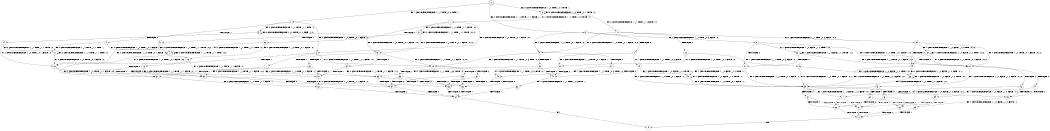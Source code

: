 digraph BCG {
size = "7, 10.5";
center = TRUE;
node [shape = circle];
0 [peripheries = 2];
0 -> 1 [label = "EX !1 !ATOMIC_EXCH_BRANCH (1, +1, TRUE, +0, 3, TRUE) !::"];
0 -> 2 [label = "EX !2 !ATOMIC_EXCH_BRANCH (1, +1, TRUE, +1, 1, FALSE) !::"];
0 -> 3 [label = "EX !0 !ATOMIC_EXCH_BRANCH (1, +0, TRUE, +0, 1, TRUE) !::"];
1 -> 4 [label = "TERMINATE !1"];
1 -> 5 [label = "EX !2 !ATOMIC_EXCH_BRANCH (1, +1, TRUE, +1, 1, TRUE) !:1:"];
1 -> 6 [label = "EX !0 !ATOMIC_EXCH_BRANCH (1, +0, TRUE, +0, 1, FALSE) !:1:"];
2 -> 7 [label = "TERMINATE !2"];
2 -> 8 [label = "EX !1 !ATOMIC_EXCH_BRANCH (1, +1, TRUE, +0, 3, FALSE) !:2:"];
2 -> 9 [label = "EX !0 !ATOMIC_EXCH_BRANCH (1, +0, TRUE, +0, 1, FALSE) !:2:"];
3 -> 10 [label = "EX !1 !ATOMIC_EXCH_BRANCH (1, +1, TRUE, +0, 3, TRUE) !:0:"];
3 -> 11 [label = "EX !2 !ATOMIC_EXCH_BRANCH (1, +1, TRUE, +1, 1, FALSE) !:0:"];
3 -> 3 [label = "EX !0 !ATOMIC_EXCH_BRANCH (1, +0, TRUE, +0, 1, TRUE) !:0:"];
4 -> 12 [label = "EX !2 !ATOMIC_EXCH_BRANCH (1, +1, TRUE, +1, 1, TRUE) !::"];
4 -> 13 [label = "EX !0 !ATOMIC_EXCH_BRANCH (1, +0, TRUE, +0, 1, FALSE) !::"];
5 -> 14 [label = "TERMINATE !1"];
5 -> 15 [label = "EX !0 !ATOMIC_EXCH_BRANCH (1, +0, TRUE, +0, 1, FALSE) !:1:2:"];
5 -> 5 [label = "EX !2 !ATOMIC_EXCH_BRANCH (1, +1, TRUE, +1, 1, TRUE) !:1:2:"];
6 -> 16 [label = "TERMINATE !1"];
6 -> 17 [label = "TERMINATE !0"];
6 -> 18 [label = "EX !2 !ATOMIC_EXCH_BRANCH (1, +1, TRUE, +1, 1, FALSE) !:0:1:"];
7 -> 19 [label = "EX !1 !ATOMIC_EXCH_BRANCH (1, +1, TRUE, +0, 3, FALSE) !::"];
7 -> 20 [label = "EX !0 !ATOMIC_EXCH_BRANCH (1, +0, TRUE, +0, 1, FALSE) !::"];
8 -> 21 [label = "TERMINATE !2"];
8 -> 22 [label = "EX !0 !ATOMIC_EXCH_BRANCH (1, +0, TRUE, +0, 1, FALSE) !:1:2:"];
8 -> 23 [label = "EX !1 !ATOMIC_EXCH_BRANCH (1, +0, FALSE, +1, 2, TRUE) !:1:2:"];
9 -> 24 [label = "TERMINATE !2"];
9 -> 25 [label = "TERMINATE !0"];
9 -> 18 [label = "EX !1 !ATOMIC_EXCH_BRANCH (1, +1, TRUE, +0, 3, TRUE) !:0:2:"];
10 -> 26 [label = "TERMINATE !1"];
10 -> 27 [label = "EX !2 !ATOMIC_EXCH_BRANCH (1, +1, TRUE, +1, 1, TRUE) !:0:1:"];
10 -> 6 [label = "EX !0 !ATOMIC_EXCH_BRANCH (1, +0, TRUE, +0, 1, FALSE) !:0:1:"];
11 -> 28 [label = "TERMINATE !2"];
11 -> 29 [label = "EX !1 !ATOMIC_EXCH_BRANCH (1, +1, TRUE, +0, 3, FALSE) !:0:2:"];
11 -> 9 [label = "EX !0 !ATOMIC_EXCH_BRANCH (1, +0, TRUE, +0, 1, FALSE) !:0:2:"];
12 -> 30 [label = "EX !0 !ATOMIC_EXCH_BRANCH (1, +0, TRUE, +0, 1, FALSE) !:2:"];
12 -> 12 [label = "EX !2 !ATOMIC_EXCH_BRANCH (1, +1, TRUE, +1, 1, TRUE) !:2:"];
13 -> 31 [label = "TERMINATE !0"];
13 -> 32 [label = "EX !2 !ATOMIC_EXCH_BRANCH (1, +1, TRUE, +1, 1, FALSE) !:0:"];
14 -> 12 [label = "EX !2 !ATOMIC_EXCH_BRANCH (1, +1, TRUE, +1, 1, TRUE) !:2:"];
14 -> 30 [label = "EX !0 !ATOMIC_EXCH_BRANCH (1, +0, TRUE, +0, 1, FALSE) !:2:"];
15 -> 33 [label = "TERMINATE !1"];
15 -> 34 [label = "TERMINATE !0"];
15 -> 18 [label = "EX !2 !ATOMIC_EXCH_BRANCH (1, +1, TRUE, +1, 1, FALSE) !:0:1:2:"];
16 -> 31 [label = "TERMINATE !0"];
16 -> 32 [label = "EX !2 !ATOMIC_EXCH_BRANCH (1, +1, TRUE, +1, 1, FALSE) !:0:"];
17 -> 31 [label = "TERMINATE !1"];
17 -> 35 [label = "EX !2 !ATOMIC_EXCH_BRANCH (1, +1, TRUE, +1, 1, FALSE) !:1:"];
18 -> 36 [label = "TERMINATE !1"];
18 -> 37 [label = "TERMINATE !2"];
18 -> 38 [label = "TERMINATE !0"];
19 -> 39 [label = "EX !0 !ATOMIC_EXCH_BRANCH (1, +0, TRUE, +0, 1, FALSE) !:1:"];
19 -> 40 [label = "EX !1 !ATOMIC_EXCH_BRANCH (1, +0, FALSE, +1, 2, TRUE) !:1:"];
20 -> 41 [label = "TERMINATE !0"];
20 -> 42 [label = "EX !1 !ATOMIC_EXCH_BRANCH (1, +1, TRUE, +0, 3, TRUE) !:0:"];
21 -> 40 [label = "EX !1 !ATOMIC_EXCH_BRANCH (1, +0, FALSE, +1, 2, TRUE) !:1:"];
21 -> 39 [label = "EX !0 !ATOMIC_EXCH_BRANCH (1, +0, TRUE, +0, 1, FALSE) !:1:"];
22 -> 43 [label = "TERMINATE !2"];
22 -> 44 [label = "TERMINATE !0"];
22 -> 45 [label = "EX !1 !ATOMIC_EXCH_BRANCH (1, +0, FALSE, +1, 2, FALSE) !:0:1:2:"];
23 -> 21 [label = "TERMINATE !2"];
23 -> 22 [label = "EX !0 !ATOMIC_EXCH_BRANCH (1, +0, TRUE, +0, 1, FALSE) !:1:2:"];
23 -> 23 [label = "EX !1 !ATOMIC_EXCH_BRANCH (1, +0, FALSE, +1, 2, TRUE) !:1:2:"];
24 -> 41 [label = "TERMINATE !0"];
24 -> 42 [label = "EX !1 !ATOMIC_EXCH_BRANCH (1, +1, TRUE, +0, 3, TRUE) !:0:"];
25 -> 41 [label = "TERMINATE !2"];
25 -> 35 [label = "EX !1 !ATOMIC_EXCH_BRANCH (1, +1, TRUE, +0, 3, TRUE) !:2:"];
26 -> 13 [label = "EX !0 !ATOMIC_EXCH_BRANCH (1, +0, TRUE, +0, 1, FALSE) !:0:"];
26 -> 46 [label = "EX !2 !ATOMIC_EXCH_BRANCH (1, +1, TRUE, +1, 1, TRUE) !:0:"];
27 -> 47 [label = "TERMINATE !1"];
27 -> 27 [label = "EX !2 !ATOMIC_EXCH_BRANCH (1, +1, TRUE, +1, 1, TRUE) !:0:1:2:"];
27 -> 15 [label = "EX !0 !ATOMIC_EXCH_BRANCH (1, +0, TRUE, +0, 1, FALSE) !:0:1:2:"];
28 -> 20 [label = "EX !0 !ATOMIC_EXCH_BRANCH (1, +0, TRUE, +0, 1, FALSE) !:0:"];
28 -> 48 [label = "EX !1 !ATOMIC_EXCH_BRANCH (1, +1, TRUE, +0, 3, FALSE) !:0:"];
29 -> 49 [label = "TERMINATE !2"];
29 -> 50 [label = "EX !1 !ATOMIC_EXCH_BRANCH (1, +0, FALSE, +1, 2, TRUE) !:0:1:2:"];
29 -> 22 [label = "EX !0 !ATOMIC_EXCH_BRANCH (1, +0, TRUE, +0, 1, FALSE) !:0:1:2:"];
30 -> 51 [label = "TERMINATE !0"];
30 -> 32 [label = "EX !2 !ATOMIC_EXCH_BRANCH (1, +1, TRUE, +1, 1, FALSE) !:0:2:"];
31 -> 52 [label = "EX !2 !ATOMIC_EXCH_BRANCH (1, +1, TRUE, +1, 1, FALSE) !::"];
32 -> 53 [label = "TERMINATE !2"];
32 -> 54 [label = "TERMINATE !0"];
33 -> 32 [label = "EX !2 !ATOMIC_EXCH_BRANCH (1, +1, TRUE, +1, 1, FALSE) !:0:2:"];
33 -> 51 [label = "TERMINATE !0"];
34 -> 35 [label = "EX !2 !ATOMIC_EXCH_BRANCH (1, +1, TRUE, +1, 1, FALSE) !:1:2:"];
34 -> 51 [label = "TERMINATE !1"];
35 -> 54 [label = "TERMINATE !1"];
35 -> 55 [label = "TERMINATE !2"];
36 -> 53 [label = "TERMINATE !2"];
36 -> 54 [label = "TERMINATE !0"];
37 -> 53 [label = "TERMINATE !1"];
37 -> 55 [label = "TERMINATE !0"];
38 -> 54 [label = "TERMINATE !1"];
38 -> 55 [label = "TERMINATE !2"];
39 -> 56 [label = "TERMINATE !0"];
39 -> 57 [label = "EX !1 !ATOMIC_EXCH_BRANCH (1, +0, FALSE, +1, 2, FALSE) !:0:1:"];
40 -> 39 [label = "EX !0 !ATOMIC_EXCH_BRANCH (1, +0, TRUE, +0, 1, FALSE) !:1:"];
40 -> 40 [label = "EX !1 !ATOMIC_EXCH_BRANCH (1, +0, FALSE, +1, 2, TRUE) !:1:"];
41 -> 58 [label = "EX !1 !ATOMIC_EXCH_BRANCH (1, +1, TRUE, +0, 3, TRUE) !::"];
42 -> 53 [label = "TERMINATE !1"];
42 -> 55 [label = "TERMINATE !0"];
43 -> 57 [label = "EX !1 !ATOMIC_EXCH_BRANCH (1, +0, FALSE, +1, 2, FALSE) !:0:1:"];
43 -> 56 [label = "TERMINATE !0"];
44 -> 59 [label = "EX !1 !ATOMIC_EXCH_BRANCH (1, +0, FALSE, +1, 2, FALSE) !:1:2:"];
44 -> 56 [label = "TERMINATE !2"];
45 -> 60 [label = "TERMINATE !1"];
45 -> 61 [label = "TERMINATE !2"];
45 -> 62 [label = "TERMINATE !0"];
46 -> 46 [label = "EX !2 !ATOMIC_EXCH_BRANCH (1, +1, TRUE, +1, 1, TRUE) !:0:2:"];
46 -> 30 [label = "EX !0 !ATOMIC_EXCH_BRANCH (1, +0, TRUE, +0, 1, FALSE) !:0:2:"];
47 -> 46 [label = "EX !2 !ATOMIC_EXCH_BRANCH (1, +1, TRUE, +1, 1, TRUE) !:0:2:"];
47 -> 30 [label = "EX !0 !ATOMIC_EXCH_BRANCH (1, +0, TRUE, +0, 1, FALSE) !:0:2:"];
48 -> 63 [label = "EX !1 !ATOMIC_EXCH_BRANCH (1, +0, FALSE, +1, 2, TRUE) !:0:1:"];
48 -> 39 [label = "EX !0 !ATOMIC_EXCH_BRANCH (1, +0, TRUE, +0, 1, FALSE) !:0:1:"];
49 -> 63 [label = "EX !1 !ATOMIC_EXCH_BRANCH (1, +0, FALSE, +1, 2, TRUE) !:0:1:"];
49 -> 39 [label = "EX !0 !ATOMIC_EXCH_BRANCH (1, +0, TRUE, +0, 1, FALSE) !:0:1:"];
50 -> 49 [label = "TERMINATE !2"];
50 -> 50 [label = "EX !1 !ATOMIC_EXCH_BRANCH (1, +0, FALSE, +1, 2, TRUE) !:0:1:2:"];
50 -> 22 [label = "EX !0 !ATOMIC_EXCH_BRANCH (1, +0, TRUE, +0, 1, FALSE) !:0:1:2:"];
51 -> 52 [label = "EX !2 !ATOMIC_EXCH_BRANCH (1, +1, TRUE, +1, 1, FALSE) !:2:"];
52 -> 64 [label = "TERMINATE !2"];
53 -> 64 [label = "TERMINATE !0"];
54 -> 64 [label = "TERMINATE !2"];
55 -> 64 [label = "TERMINATE !1"];
56 -> 65 [label = "EX !1 !ATOMIC_EXCH_BRANCH (1, +0, FALSE, +1, 2, FALSE) !:1:"];
57 -> 66 [label = "TERMINATE !1"];
57 -> 67 [label = "TERMINATE !0"];
58 -> 64 [label = "TERMINATE !1"];
59 -> 68 [label = "TERMINATE !1"];
59 -> 67 [label = "TERMINATE !2"];
60 -> 66 [label = "TERMINATE !2"];
60 -> 68 [label = "TERMINATE !0"];
61 -> 66 [label = "TERMINATE !1"];
61 -> 67 [label = "TERMINATE !0"];
62 -> 68 [label = "TERMINATE !1"];
62 -> 67 [label = "TERMINATE !2"];
63 -> 63 [label = "EX !1 !ATOMIC_EXCH_BRANCH (1, +0, FALSE, +1, 2, TRUE) !:0:1:"];
63 -> 39 [label = "EX !0 !ATOMIC_EXCH_BRANCH (1, +0, TRUE, +0, 1, FALSE) !:0:1:"];
64 -> 69 [label = "exit"];
65 -> 70 [label = "TERMINATE !1"];
66 -> 70 [label = "TERMINATE !0"];
67 -> 70 [label = "TERMINATE !1"];
68 -> 70 [label = "TERMINATE !2"];
70 -> 69 [label = "exit"];
}

